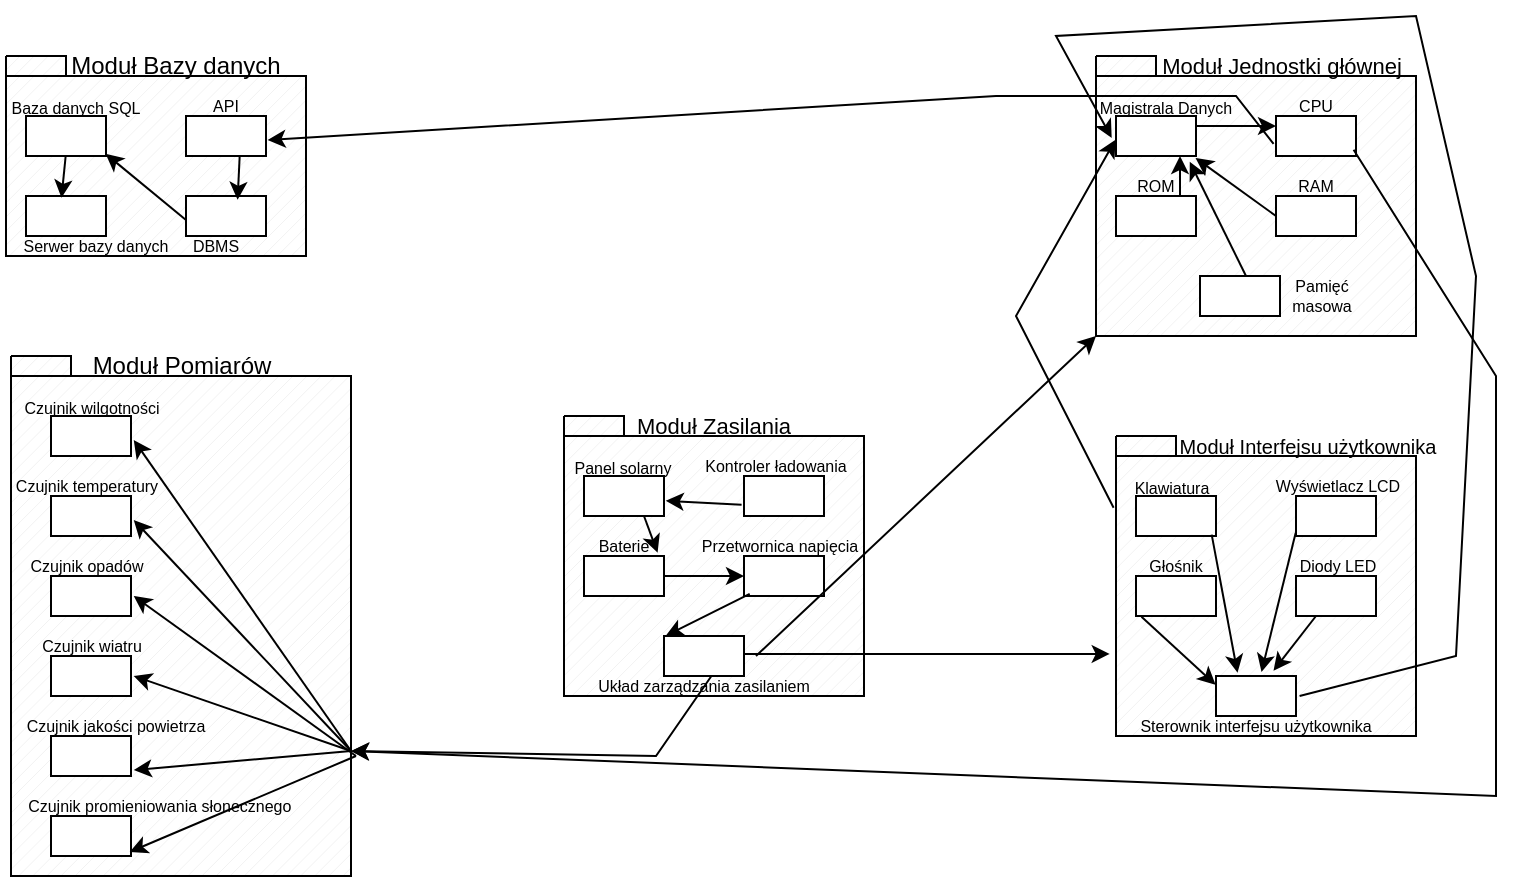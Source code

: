 <mxfile version="21.5.1" type="device">
  <diagram id="zaW27uyzEmxcRr27hjt8" name="Strona-1">
    <mxGraphModel dx="1063" dy="544" grid="1" gridSize="10" guides="1" tooltips="1" connect="1" arrows="1" fold="1" page="1" pageScale="1" pageWidth="827" pageHeight="1169" math="0" shadow="0">
      <root>
        <mxCell id="0" />
        <mxCell id="1" parent="0" />
        <mxCell id="EyUPxHdoV8lmaoCAdASW-1" value="" style="verticalLabelPosition=bottom;verticalAlign=top;html=1;shape=mxgraph.basic.patternFillRect;fillStyle=diag;step=5;fillStrokeWidth=0.2;fillStrokeColor=#dddddd;" parent="1" vertex="1">
          <mxGeometry x="55" y="150" width="150" height="90" as="geometry" />
        </mxCell>
        <mxCell id="EyUPxHdoV8lmaoCAdASW-2" value="" style="verticalLabelPosition=bottom;verticalAlign=top;html=1;shape=mxgraph.basic.patternFillRect;fillStyle=diag;step=5;fillStrokeWidth=0.2;fillStrokeColor=#dddddd;" parent="1" vertex="1">
          <mxGeometry x="55" y="140" width="30" height="10" as="geometry" />
        </mxCell>
        <mxCell id="EyUPxHdoV8lmaoCAdASW-3" value="Moduł Bazy danych" style="text;html=1;strokeColor=none;fillColor=none;align=center;verticalAlign=middle;whiteSpace=wrap;rounded=0;" parent="1" vertex="1">
          <mxGeometry x="75" y="140" width="130" height="10" as="geometry" />
        </mxCell>
        <mxCell id="EyUPxHdoV8lmaoCAdASW-4" value="" style="rounded=0;whiteSpace=wrap;html=1;" parent="1" vertex="1">
          <mxGeometry x="145" y="170" width="40" height="20" as="geometry" />
        </mxCell>
        <mxCell id="EyUPxHdoV8lmaoCAdASW-5" value="" style="rounded=0;whiteSpace=wrap;html=1;" parent="1" vertex="1">
          <mxGeometry x="145" y="210" width="40" height="20" as="geometry" />
        </mxCell>
        <mxCell id="EyUPxHdoV8lmaoCAdASW-6" value="" style="rounded=0;whiteSpace=wrap;html=1;" parent="1" vertex="1">
          <mxGeometry x="65" y="210" width="40" height="20" as="geometry" />
        </mxCell>
        <mxCell id="EyUPxHdoV8lmaoCAdASW-7" value="" style="rounded=0;whiteSpace=wrap;html=1;" parent="1" vertex="1">
          <mxGeometry x="65" y="170" width="40" height="20" as="geometry" />
        </mxCell>
        <mxCell id="EyUPxHdoV8lmaoCAdASW-8" value="&lt;font style=&quot;font-size: 8px;&quot;&gt;Baza danych SQL&lt;/font&gt;" style="text;html=1;strokeColor=none;fillColor=none;align=center;verticalAlign=middle;whiteSpace=wrap;rounded=0;" parent="1" vertex="1">
          <mxGeometry x="55" y="160" width="70" height="10" as="geometry" />
        </mxCell>
        <mxCell id="EyUPxHdoV8lmaoCAdASW-9" value="Serwer bazy danych" style="text;html=1;strokeColor=none;fillColor=none;align=center;verticalAlign=middle;whiteSpace=wrap;rounded=0;fontSize=8;" parent="1" vertex="1">
          <mxGeometry x="59.5" y="230" width="80" height="10" as="geometry" />
        </mxCell>
        <mxCell id="EyUPxHdoV8lmaoCAdASW-10" value="API" style="text;html=1;strokeColor=none;fillColor=none;align=center;verticalAlign=middle;whiteSpace=wrap;rounded=0;fontSize=8;" parent="1" vertex="1">
          <mxGeometry x="150" y="160" width="30" height="10" as="geometry" />
        </mxCell>
        <mxCell id="EyUPxHdoV8lmaoCAdASW-11" value="DBMS" style="text;html=1;strokeColor=none;fillColor=none;align=center;verticalAlign=middle;whiteSpace=wrap;rounded=0;fontSize=8;" parent="1" vertex="1">
          <mxGeometry x="145" y="230" width="30" height="10" as="geometry" />
        </mxCell>
        <mxCell id="EyUPxHdoV8lmaoCAdASW-12" value="" style="verticalLabelPosition=bottom;verticalAlign=top;html=1;shape=mxgraph.basic.patternFillRect;fillStyle=diag;step=5;fillStrokeWidth=0.2;fillStrokeColor=#dddddd;" parent="1" vertex="1">
          <mxGeometry x="600" y="150" width="160" height="130" as="geometry" />
        </mxCell>
        <mxCell id="EyUPxHdoV8lmaoCAdASW-13" value="" style="verticalLabelPosition=bottom;verticalAlign=top;html=1;shape=mxgraph.basic.patternFillRect;fillStyle=diag;step=5;fillStrokeWidth=0.2;fillStrokeColor=#dddddd;" parent="1" vertex="1">
          <mxGeometry x="600" y="140" width="30" height="10" as="geometry" />
        </mxCell>
        <mxCell id="EyUPxHdoV8lmaoCAdASW-14" value="&lt;font style=&quot;font-size: 11px;&quot;&gt;Moduł Jednostki głównej&lt;/font&gt;" style="text;html=1;strokeColor=none;fillColor=none;align=center;verticalAlign=middle;whiteSpace=wrap;rounded=0;" parent="1" vertex="1">
          <mxGeometry x="620" y="140" width="146" height="10" as="geometry" />
        </mxCell>
        <mxCell id="EyUPxHdoV8lmaoCAdASW-15" value="" style="rounded=0;whiteSpace=wrap;html=1;" parent="1" vertex="1">
          <mxGeometry x="690" y="170" width="40" height="20" as="geometry" />
        </mxCell>
        <mxCell id="EyUPxHdoV8lmaoCAdASW-16" value="" style="rounded=0;whiteSpace=wrap;html=1;" parent="1" vertex="1">
          <mxGeometry x="690" y="210" width="40" height="20" as="geometry" />
        </mxCell>
        <mxCell id="EyUPxHdoV8lmaoCAdASW-17" value="" style="rounded=0;whiteSpace=wrap;html=1;" parent="1" vertex="1">
          <mxGeometry x="610" y="210" width="40" height="20" as="geometry" />
        </mxCell>
        <mxCell id="EyUPxHdoV8lmaoCAdASW-18" value="" style="rounded=0;whiteSpace=wrap;html=1;" parent="1" vertex="1">
          <mxGeometry x="610" y="170" width="40" height="20" as="geometry" />
        </mxCell>
        <mxCell id="EyUPxHdoV8lmaoCAdASW-19" value="&lt;font style=&quot;font-size: 8px;&quot;&gt;Magistrala Danych&lt;/font&gt;" style="text;html=1;strokeColor=none;fillColor=none;align=center;verticalAlign=middle;whiteSpace=wrap;rounded=0;" parent="1" vertex="1">
          <mxGeometry x="600" y="160" width="70" height="10" as="geometry" />
        </mxCell>
        <mxCell id="EyUPxHdoV8lmaoCAdASW-20" value="ROM" style="text;html=1;strokeColor=none;fillColor=none;align=center;verticalAlign=middle;whiteSpace=wrap;rounded=0;fontSize=8;" parent="1" vertex="1">
          <mxGeometry x="612" y="200" width="36" height="10" as="geometry" />
        </mxCell>
        <mxCell id="EyUPxHdoV8lmaoCAdASW-21" value="CPU" style="text;html=1;strokeColor=none;fillColor=none;align=center;verticalAlign=middle;whiteSpace=wrap;rounded=0;fontSize=8;" parent="1" vertex="1">
          <mxGeometry x="695" y="160" width="30" height="10" as="geometry" />
        </mxCell>
        <mxCell id="EyUPxHdoV8lmaoCAdASW-22" value="RAM" style="text;html=1;strokeColor=none;fillColor=none;align=center;verticalAlign=middle;whiteSpace=wrap;rounded=0;fontSize=8;" parent="1" vertex="1">
          <mxGeometry x="695" y="200" width="30" height="10" as="geometry" />
        </mxCell>
        <mxCell id="EyUPxHdoV8lmaoCAdASW-52" value="" style="verticalLabelPosition=bottom;verticalAlign=top;html=1;shape=mxgraph.basic.patternFillRect;fillStyle=diag;step=5;fillStrokeWidth=0.2;fillStrokeColor=#dddddd;" parent="1" vertex="1">
          <mxGeometry x="610" y="340" width="150" height="140" as="geometry" />
        </mxCell>
        <mxCell id="EyUPxHdoV8lmaoCAdASW-53" value="" style="verticalLabelPosition=bottom;verticalAlign=top;html=1;shape=mxgraph.basic.patternFillRect;fillStyle=diag;step=5;fillStrokeWidth=0.2;fillStrokeColor=#dddddd;" parent="1" vertex="1">
          <mxGeometry x="610" y="330" width="30" height="10" as="geometry" />
        </mxCell>
        <mxCell id="EyUPxHdoV8lmaoCAdASW-54" value="&lt;font style=&quot;font-size: 10px;&quot;&gt;Moduł Interfejsu użytkownika&lt;/font&gt;" style="text;html=1;strokeColor=none;fillColor=none;align=center;verticalAlign=middle;whiteSpace=wrap;rounded=0;" parent="1" vertex="1">
          <mxGeometry x="636" y="330" width="140" height="10" as="geometry" />
        </mxCell>
        <mxCell id="EyUPxHdoV8lmaoCAdASW-55" value="" style="rounded=0;whiteSpace=wrap;html=1;" parent="1" vertex="1">
          <mxGeometry x="700" y="360" width="40" height="20" as="geometry" />
        </mxCell>
        <mxCell id="EyUPxHdoV8lmaoCAdASW-56" value="" style="rounded=0;whiteSpace=wrap;html=1;" parent="1" vertex="1">
          <mxGeometry x="700" y="400" width="40" height="20" as="geometry" />
        </mxCell>
        <mxCell id="EyUPxHdoV8lmaoCAdASW-57" value="" style="rounded=0;whiteSpace=wrap;html=1;" parent="1" vertex="1">
          <mxGeometry x="620" y="400" width="40" height="20" as="geometry" />
        </mxCell>
        <mxCell id="EyUPxHdoV8lmaoCAdASW-58" value="" style="rounded=0;whiteSpace=wrap;html=1;" parent="1" vertex="1">
          <mxGeometry x="620" y="360" width="40" height="20" as="geometry" />
        </mxCell>
        <mxCell id="EyUPxHdoV8lmaoCAdASW-59" value="&lt;font style=&quot;font-size: 8px;&quot;&gt;Klawiatura&lt;/font&gt;" style="text;html=1;strokeColor=none;fillColor=none;align=center;verticalAlign=middle;whiteSpace=wrap;rounded=0;" parent="1" vertex="1">
          <mxGeometry x="610" y="350" width="56" height="10" as="geometry" />
        </mxCell>
        <mxCell id="EyUPxHdoV8lmaoCAdASW-60" value="Głośnik" style="text;html=1;strokeColor=none;fillColor=none;align=center;verticalAlign=middle;whiteSpace=wrap;rounded=0;fontSize=8;" parent="1" vertex="1">
          <mxGeometry x="622" y="390" width="36" height="10" as="geometry" />
        </mxCell>
        <mxCell id="EyUPxHdoV8lmaoCAdASW-61" value="Wyświetlacz LCD" style="text;html=1;strokeColor=none;fillColor=none;align=center;verticalAlign=middle;whiteSpace=wrap;rounded=0;fontSize=8;" parent="1" vertex="1">
          <mxGeometry x="686" y="350" width="70" height="10" as="geometry" />
        </mxCell>
        <mxCell id="EyUPxHdoV8lmaoCAdASW-62" value="Diody LED" style="text;html=1;strokeColor=none;fillColor=none;align=center;verticalAlign=middle;whiteSpace=wrap;rounded=0;fontSize=8;" parent="1" vertex="1">
          <mxGeometry x="696" y="390" width="50" height="10" as="geometry" />
        </mxCell>
        <mxCell id="EyUPxHdoV8lmaoCAdASW-63" value="" style="rounded=0;whiteSpace=wrap;html=1;" parent="1" vertex="1">
          <mxGeometry x="660" y="450" width="40" height="20" as="geometry" />
        </mxCell>
        <mxCell id="EyUPxHdoV8lmaoCAdASW-64" value="Sterownik interfejsu użytkownika" style="text;html=1;strokeColor=none;fillColor=none;align=center;verticalAlign=middle;whiteSpace=wrap;rounded=0;fontSize=8;" parent="1" vertex="1">
          <mxGeometry x="617" y="470" width="126" height="10" as="geometry" />
        </mxCell>
        <mxCell id="EyUPxHdoV8lmaoCAdASW-67" value="" style="verticalLabelPosition=bottom;verticalAlign=top;html=1;shape=mxgraph.basic.patternFillRect;fillStyle=diag;step=5;fillStrokeWidth=0.2;fillStrokeColor=#dddddd;" parent="1" vertex="1">
          <mxGeometry x="334" y="330" width="150" height="130" as="geometry" />
        </mxCell>
        <mxCell id="EyUPxHdoV8lmaoCAdASW-68" value="" style="verticalLabelPosition=bottom;verticalAlign=top;html=1;shape=mxgraph.basic.patternFillRect;fillStyle=diag;step=5;fillStrokeWidth=0.2;fillStrokeColor=#dddddd;" parent="1" vertex="1">
          <mxGeometry x="334" y="320" width="30" height="10" as="geometry" />
        </mxCell>
        <mxCell id="EyUPxHdoV8lmaoCAdASW-69" value="&lt;font style=&quot;font-size: 11px;&quot;&gt;Moduł Zasilania&lt;/font&gt;" style="text;html=1;strokeColor=none;fillColor=none;align=center;verticalAlign=middle;whiteSpace=wrap;rounded=0;" parent="1" vertex="1">
          <mxGeometry x="364" y="320" width="90" height="10" as="geometry" />
        </mxCell>
        <mxCell id="EyUPxHdoV8lmaoCAdASW-70" value="" style="rounded=0;whiteSpace=wrap;html=1;" parent="1" vertex="1">
          <mxGeometry x="424" y="350" width="40" height="20" as="geometry" />
        </mxCell>
        <mxCell id="EyUPxHdoV8lmaoCAdASW-71" value="" style="rounded=0;whiteSpace=wrap;html=1;" parent="1" vertex="1">
          <mxGeometry x="424" y="390" width="40" height="20" as="geometry" />
        </mxCell>
        <mxCell id="EyUPxHdoV8lmaoCAdASW-72" value="" style="rounded=0;whiteSpace=wrap;html=1;" parent="1" vertex="1">
          <mxGeometry x="344" y="390" width="40" height="20" as="geometry" />
        </mxCell>
        <mxCell id="EyUPxHdoV8lmaoCAdASW-73" value="" style="rounded=0;whiteSpace=wrap;html=1;" parent="1" vertex="1">
          <mxGeometry x="344" y="350" width="40" height="20" as="geometry" />
        </mxCell>
        <mxCell id="EyUPxHdoV8lmaoCAdASW-74" value="&lt;font style=&quot;font-size: 8px;&quot;&gt;Panel solarny&lt;/font&gt;" style="text;html=1;strokeColor=none;fillColor=none;align=center;verticalAlign=middle;whiteSpace=wrap;rounded=0;" parent="1" vertex="1">
          <mxGeometry x="330" y="340" width="67" height="10" as="geometry" />
        </mxCell>
        <mxCell id="EyUPxHdoV8lmaoCAdASW-75" value="Kontroler ładowania" style="text;html=1;strokeColor=none;fillColor=none;align=center;verticalAlign=middle;whiteSpace=wrap;rounded=0;fontSize=8;" parent="1" vertex="1">
          <mxGeometry x="400" y="340" width="80" height="10" as="geometry" />
        </mxCell>
        <mxCell id="EyUPxHdoV8lmaoCAdASW-76" value="Baterie" style="text;html=1;strokeColor=none;fillColor=none;align=center;verticalAlign=middle;whiteSpace=wrap;rounded=0;fontSize=8;" parent="1" vertex="1">
          <mxGeometry x="348.5" y="380" width="30" height="10" as="geometry" />
        </mxCell>
        <mxCell id="EyUPxHdoV8lmaoCAdASW-77" value="Układ zarządzania zasilaniem" style="text;html=1;strokeColor=none;fillColor=none;align=center;verticalAlign=middle;whiteSpace=wrap;rounded=0;fontSize=8;" parent="1" vertex="1">
          <mxGeometry x="344" y="450" width="120" height="10" as="geometry" />
        </mxCell>
        <mxCell id="EyUPxHdoV8lmaoCAdASW-78" value="" style="rounded=0;whiteSpace=wrap;html=1;" parent="1" vertex="1">
          <mxGeometry x="384" y="430" width="40" height="20" as="geometry" />
        </mxCell>
        <mxCell id="EyUPxHdoV8lmaoCAdASW-79" value="Przetwornica napięcia" style="text;html=1;strokeColor=none;fillColor=none;align=center;verticalAlign=middle;whiteSpace=wrap;rounded=0;fontSize=8;" parent="1" vertex="1">
          <mxGeometry x="397" y="380" width="90" height="10" as="geometry" />
        </mxCell>
        <mxCell id="EyUPxHdoV8lmaoCAdASW-124" value="" style="verticalLabelPosition=bottom;verticalAlign=top;html=1;shape=mxgraph.basic.patternFillRect;fillStyle=diag;step=5;fillStrokeWidth=0.2;fillStrokeColor=#dddddd;" parent="1" vertex="1">
          <mxGeometry x="57.5" y="300" width="170" height="250" as="geometry" />
        </mxCell>
        <mxCell id="EyUPxHdoV8lmaoCAdASW-125" value="" style="verticalLabelPosition=bottom;verticalAlign=top;html=1;shape=mxgraph.basic.patternFillRect;fillStyle=diag;step=5;fillStrokeWidth=0.2;fillStrokeColor=#dddddd;" parent="1" vertex="1">
          <mxGeometry x="57.5" y="290" width="30" height="10" as="geometry" />
        </mxCell>
        <mxCell id="EyUPxHdoV8lmaoCAdASW-126" value="Moduł Pomiarów" style="text;html=1;strokeColor=none;fillColor=none;align=center;verticalAlign=middle;whiteSpace=wrap;rounded=0;" parent="1" vertex="1">
          <mxGeometry x="87.5" y="290" width="110" height="10" as="geometry" />
        </mxCell>
        <mxCell id="EyUPxHdoV8lmaoCAdASW-127" value="" style="rounded=0;whiteSpace=wrap;html=1;" parent="1" vertex="1">
          <mxGeometry x="77.5" y="440" width="40" height="20" as="geometry" />
        </mxCell>
        <mxCell id="EyUPxHdoV8lmaoCAdASW-128" value="" style="rounded=0;whiteSpace=wrap;html=1;" parent="1" vertex="1">
          <mxGeometry x="77.5" y="400" width="40" height="20" as="geometry" />
        </mxCell>
        <mxCell id="EyUPxHdoV8lmaoCAdASW-129" value="" style="rounded=0;whiteSpace=wrap;html=1;" parent="1" vertex="1">
          <mxGeometry x="77.5" y="360" width="40" height="20" as="geometry" />
        </mxCell>
        <mxCell id="EyUPxHdoV8lmaoCAdASW-130" value="" style="rounded=0;whiteSpace=wrap;html=1;" parent="1" vertex="1">
          <mxGeometry x="77.5" y="320" width="40" height="20" as="geometry" />
        </mxCell>
        <mxCell id="EyUPxHdoV8lmaoCAdASW-131" value="&lt;span style=&quot;font-size: 8px;&quot;&gt;Czujnik wilgotności&lt;/span&gt;" style="text;html=1;strokeColor=none;fillColor=none;align=center;verticalAlign=middle;whiteSpace=wrap;rounded=0;" parent="1" vertex="1">
          <mxGeometry x="52.5" y="310" width="90" height="10" as="geometry" />
        </mxCell>
        <mxCell id="EyUPxHdoV8lmaoCAdASW-132" value="Czujnik temperatury" style="text;html=1;strokeColor=none;fillColor=none;align=center;verticalAlign=middle;whiteSpace=wrap;rounded=0;fontSize=8;" parent="1" vertex="1">
          <mxGeometry x="52.5" y="350" width="85" height="10" as="geometry" />
        </mxCell>
        <mxCell id="EyUPxHdoV8lmaoCAdASW-133" value="Czujnik wiatru" style="text;html=1;strokeColor=none;fillColor=none;align=center;verticalAlign=middle;whiteSpace=wrap;rounded=0;fontSize=8;" parent="1" vertex="1">
          <mxGeometry x="57.5" y="430" width="80" height="10" as="geometry" />
        </mxCell>
        <mxCell id="EyUPxHdoV8lmaoCAdASW-134" value="Czujnik opadów" style="text;html=1;strokeColor=none;fillColor=none;align=center;verticalAlign=middle;whiteSpace=wrap;rounded=0;fontSize=8;" parent="1" vertex="1">
          <mxGeometry x="52.5" y="390" width="85" height="10" as="geometry" />
        </mxCell>
        <mxCell id="EyUPxHdoV8lmaoCAdASW-135" value="" style="rounded=0;whiteSpace=wrap;html=1;" parent="1" vertex="1">
          <mxGeometry x="77.5" y="480" width="40" height="20" as="geometry" />
        </mxCell>
        <mxCell id="EyUPxHdoV8lmaoCAdASW-136" value="Czujnik jakości powietrza" style="text;html=1;strokeColor=none;fillColor=none;align=center;verticalAlign=middle;whiteSpace=wrap;rounded=0;fontSize=8;" parent="1" vertex="1">
          <mxGeometry x="59.5" y="470" width="100" height="10" as="geometry" />
        </mxCell>
        <mxCell id="EyUPxHdoV8lmaoCAdASW-137" value="" style="rounded=0;whiteSpace=wrap;html=1;" parent="1" vertex="1">
          <mxGeometry x="77.5" y="520" width="40" height="20" as="geometry" />
        </mxCell>
        <mxCell id="EyUPxHdoV8lmaoCAdASW-138" value="Czujnik promieniowania słonecznego&amp;nbsp;" style="text;html=1;strokeColor=none;fillColor=none;align=center;verticalAlign=middle;whiteSpace=wrap;rounded=0;fontSize=8;" parent="1" vertex="1">
          <mxGeometry x="52.5" y="510" width="160" height="10" as="geometry" />
        </mxCell>
        <mxCell id="oS3UPNjMJYoeW4ICw8lG-3" value="" style="rounded=0;whiteSpace=wrap;html=1;" vertex="1" parent="1">
          <mxGeometry x="652" y="250" width="40" height="20" as="geometry" />
        </mxCell>
        <mxCell id="oS3UPNjMJYoeW4ICw8lG-4" value="Pamięć masowa" style="text;html=1;strokeColor=none;fillColor=none;align=center;verticalAlign=middle;whiteSpace=wrap;rounded=0;fontSize=8;" vertex="1" parent="1">
          <mxGeometry x="695" y="255" width="36" height="10" as="geometry" />
        </mxCell>
        <mxCell id="oS3UPNjMJYoeW4ICw8lG-12" value="" style="endArrow=classic;html=1;rounded=0;exitX=0.75;exitY=1;exitDx=0;exitDy=0;entryX=0.312;entryY=0.449;entryDx=0;entryDy=0;entryPerimeter=0;" edge="1" parent="1" source="EyUPxHdoV8lmaoCAdASW-73" target="EyUPxHdoV8lmaoCAdASW-67">
          <mxGeometry width="50" height="50" relative="1" as="geometry">
            <mxPoint x="390" y="400" as="sourcePoint" />
            <mxPoint x="440" y="350" as="targetPoint" />
          </mxGeometry>
        </mxCell>
        <mxCell id="oS3UPNjMJYoeW4ICw8lG-14" value="" style="endArrow=classic;html=1;rounded=0;entryX=0;entryY=0.5;entryDx=0;entryDy=0;exitX=1;exitY=0.5;exitDx=0;exitDy=0;" edge="1" parent="1" source="EyUPxHdoV8lmaoCAdASW-72" target="EyUPxHdoV8lmaoCAdASW-71">
          <mxGeometry width="50" height="50" relative="1" as="geometry">
            <mxPoint x="390" y="400" as="sourcePoint" />
            <mxPoint x="440" y="350" as="targetPoint" />
          </mxGeometry>
        </mxCell>
        <mxCell id="oS3UPNjMJYoeW4ICw8lG-17" value="" style="endArrow=classic;html=1;rounded=0;entryX=0.339;entryY=0.249;entryDx=0;entryDy=0;entryPerimeter=0;exitX=0.592;exitY=0.264;exitDx=0;exitDy=0;exitPerimeter=0;" edge="1" parent="1" source="EyUPxHdoV8lmaoCAdASW-67" target="EyUPxHdoV8lmaoCAdASW-67">
          <mxGeometry width="50" height="50" relative="1" as="geometry">
            <mxPoint x="390" y="400" as="sourcePoint" />
            <mxPoint x="440" y="350" as="targetPoint" />
          </mxGeometry>
        </mxCell>
        <mxCell id="oS3UPNjMJYoeW4ICw8lG-18" value="" style="endArrow=classic;html=1;rounded=0;entryX=0.525;entryY=0.767;entryDx=0;entryDy=0;entryPerimeter=0;exitX=0.25;exitY=1;exitDx=0;exitDy=0;exitPerimeter=0;" edge="1" parent="1" source="EyUPxHdoV8lmaoCAdASW-56" target="EyUPxHdoV8lmaoCAdASW-52">
          <mxGeometry width="50" height="50" relative="1" as="geometry">
            <mxPoint x="696" y="420" as="sourcePoint" />
            <mxPoint x="746" y="370" as="targetPoint" />
          </mxGeometry>
        </mxCell>
        <mxCell id="oS3UPNjMJYoeW4ICw8lG-19" value="" style="endArrow=classic;html=1;rounded=0;entryX=0.332;entryY=0.817;entryDx=0;entryDy=0;entryPerimeter=0;exitX=0.085;exitY=0.574;exitDx=0;exitDy=0;exitPerimeter=0;" edge="1" parent="1" source="EyUPxHdoV8lmaoCAdASW-52" target="EyUPxHdoV8lmaoCAdASW-52">
          <mxGeometry width="50" height="50" relative="1" as="geometry">
            <mxPoint x="390" y="400" as="sourcePoint" />
            <mxPoint x="440" y="350" as="targetPoint" />
          </mxGeometry>
        </mxCell>
        <mxCell id="oS3UPNjMJYoeW4ICw8lG-20" value="" style="endArrow=classic;html=1;rounded=0;exitX=0.319;exitY=0.281;exitDx=0;exitDy=0;exitPerimeter=0;entryX=0.405;entryY=0.774;entryDx=0;entryDy=0;entryPerimeter=0;" edge="1" parent="1" source="EyUPxHdoV8lmaoCAdASW-52" target="EyUPxHdoV8lmaoCAdASW-52">
          <mxGeometry width="50" height="50" relative="1" as="geometry">
            <mxPoint x="655" y="515" as="sourcePoint" />
            <mxPoint x="705" y="465" as="targetPoint" />
          </mxGeometry>
        </mxCell>
        <mxCell id="oS3UPNjMJYoeW4ICw8lG-21" value="" style="endArrow=classic;html=1;rounded=0;exitX=0.599;exitY=0.274;exitDx=0;exitDy=0;exitPerimeter=0;entryX=0.485;entryY=0.771;entryDx=0;entryDy=0;entryPerimeter=0;" edge="1" parent="1" source="EyUPxHdoV8lmaoCAdASW-52" target="EyUPxHdoV8lmaoCAdASW-52">
          <mxGeometry width="50" height="50" relative="1" as="geometry">
            <mxPoint x="510" y="580" as="sourcePoint" />
            <mxPoint x="560" y="530" as="targetPoint" />
          </mxGeometry>
        </mxCell>
        <mxCell id="oS3UPNjMJYoeW4ICw8lG-25" value="" style="endArrow=classic;html=1;rounded=0;exitX=0.199;exitY=0.443;exitDx=0;exitDy=0;exitPerimeter=0;entryX=0.185;entryY=0.677;entryDx=0;entryDy=0;entryPerimeter=0;" edge="1" parent="1" source="EyUPxHdoV8lmaoCAdASW-1" target="EyUPxHdoV8lmaoCAdASW-1">
          <mxGeometry width="50" height="50" relative="1" as="geometry">
            <mxPoint x="280" y="210" as="sourcePoint" />
            <mxPoint x="330" y="160" as="targetPoint" />
          </mxGeometry>
        </mxCell>
        <mxCell id="oS3UPNjMJYoeW4ICw8lG-26" value="" style="endArrow=classic;html=1;rounded=0;exitX=0.779;exitY=0.443;exitDx=0;exitDy=0;exitPerimeter=0;entryX=0.772;entryY=0.688;entryDx=0;entryDy=0;entryPerimeter=0;" edge="1" parent="1" source="EyUPxHdoV8lmaoCAdASW-1" target="EyUPxHdoV8lmaoCAdASW-1">
          <mxGeometry width="50" height="50" relative="1" as="geometry">
            <mxPoint x="270" y="250" as="sourcePoint" />
            <mxPoint x="320" y="200" as="targetPoint" />
          </mxGeometry>
        </mxCell>
        <mxCell id="oS3UPNjMJYoeW4ICw8lG-27" value="" style="endArrow=classic;html=1;rounded=0;entryX=0.332;entryY=0.432;entryDx=0;entryDy=0;entryPerimeter=0;exitX=0.599;exitY=0.799;exitDx=0;exitDy=0;exitPerimeter=0;" edge="1" parent="1" source="EyUPxHdoV8lmaoCAdASW-1" target="EyUPxHdoV8lmaoCAdASW-1">
          <mxGeometry width="50" height="50" relative="1" as="geometry">
            <mxPoint x="260" y="240" as="sourcePoint" />
            <mxPoint x="310" y="190" as="targetPoint" />
          </mxGeometry>
        </mxCell>
        <mxCell id="oS3UPNjMJYoeW4ICw8lG-30" value="" style="endArrow=classic;html=1;rounded=0;exitX=0.619;exitY=0.607;exitDx=0;exitDy=0;exitPerimeter=0;entryX=0.339;entryY=0.769;entryDx=0;entryDy=0;entryPerimeter=0;" edge="1" parent="1" source="EyUPxHdoV8lmaoCAdASW-67" target="EyUPxHdoV8lmaoCAdASW-67">
          <mxGeometry width="50" height="50" relative="1" as="geometry">
            <mxPoint x="390" y="400" as="sourcePoint" />
            <mxPoint x="440" y="350" as="targetPoint" />
          </mxGeometry>
        </mxCell>
        <mxCell id="oS3UPNjMJYoeW4ICw8lG-31" value="" style="endArrow=classic;html=1;rounded=0;exitX=0.599;exitY=0.838;exitDx=0;exitDy=0;exitPerimeter=0;entryX=-0.021;entryY=0.707;entryDx=0;entryDy=0;entryPerimeter=0;" edge="1" parent="1" source="EyUPxHdoV8lmaoCAdASW-67" target="EyUPxHdoV8lmaoCAdASW-52">
          <mxGeometry width="50" height="50" relative="1" as="geometry">
            <mxPoint x="390" y="400" as="sourcePoint" />
            <mxPoint x="440" y="350" as="targetPoint" />
          </mxGeometry>
        </mxCell>
        <mxCell id="oS3UPNjMJYoeW4ICw8lG-32" value="" style="endArrow=classic;html=1;rounded=0;entryX=0.061;entryY=0.245;entryDx=0;entryDy=0;entryPerimeter=0;exitX=-0.008;exitY=0.185;exitDx=0;exitDy=0;exitPerimeter=0;" edge="1" parent="1" source="EyUPxHdoV8lmaoCAdASW-52" target="EyUPxHdoV8lmaoCAdASW-12">
          <mxGeometry width="50" height="50" relative="1" as="geometry">
            <mxPoint x="570" y="360" as="sourcePoint" />
            <mxPoint x="590" y="300" as="targetPoint" />
            <Array as="points">
              <mxPoint x="560" y="270" />
            </Array>
          </mxGeometry>
        </mxCell>
        <mxCell id="oS3UPNjMJYoeW4ICw8lG-33" value="" style="endArrow=classic;html=1;rounded=0;exitX=0.492;exitY=0.922;exitDx=0;exitDy=0;exitPerimeter=0;entryX=1;entryY=0.75;entryDx=0;entryDy=0;entryPerimeter=0;" edge="1" parent="1" source="EyUPxHdoV8lmaoCAdASW-67" target="EyUPxHdoV8lmaoCAdASW-124">
          <mxGeometry width="50" height="50" relative="1" as="geometry">
            <mxPoint x="510" y="555" as="sourcePoint" />
            <mxPoint x="450" y="570" as="targetPoint" />
            <Array as="points">
              <mxPoint x="380" y="490" />
            </Array>
          </mxGeometry>
        </mxCell>
        <mxCell id="oS3UPNjMJYoeW4ICw8lG-34" value="" style="endArrow=classic;html=1;rounded=0;entryX=0.361;entryY=0.128;entryDx=0;entryDy=0;entryPerimeter=0;exitX=1;exitY=0.75;exitDx=0;exitDy=0;exitPerimeter=0;" edge="1" parent="1" source="EyUPxHdoV8lmaoCAdASW-124" target="EyUPxHdoV8lmaoCAdASW-124">
          <mxGeometry width="50" height="50" relative="1" as="geometry">
            <mxPoint x="338.5" y="610" as="sourcePoint" />
            <mxPoint x="388.5" y="560" as="targetPoint" />
          </mxGeometry>
        </mxCell>
        <mxCell id="oS3UPNjMJYoeW4ICw8lG-35" value="" style="endArrow=classic;html=1;rounded=0;entryX=0.361;entryY=0.288;entryDx=0;entryDy=0;entryPerimeter=0;exitX=1;exitY=0.75;exitDx=0;exitDy=0;exitPerimeter=0;" edge="1" parent="1" source="EyUPxHdoV8lmaoCAdASW-124" target="EyUPxHdoV8lmaoCAdASW-124">
          <mxGeometry width="50" height="50" relative="1" as="geometry">
            <mxPoint x="414" y="630" as="sourcePoint" />
            <mxPoint x="464" y="580" as="targetPoint" />
          </mxGeometry>
        </mxCell>
        <mxCell id="oS3UPNjMJYoeW4ICw8lG-36" value="" style="endArrow=classic;html=1;rounded=0;entryX=0.361;entryY=0.44;entryDx=0;entryDy=0;entryPerimeter=0;" edge="1" parent="1" target="EyUPxHdoV8lmaoCAdASW-124">
          <mxGeometry width="50" height="50" relative="1" as="geometry">
            <mxPoint x="230" y="490" as="sourcePoint" />
            <mxPoint x="400" y="580" as="targetPoint" />
          </mxGeometry>
        </mxCell>
        <mxCell id="oS3UPNjMJYoeW4ICw8lG-37" value="" style="endArrow=classic;html=1;rounded=0;entryX=0.361;entryY=0.6;entryDx=0;entryDy=0;entryPerimeter=0;exitX=1;exitY=0.75;exitDx=0;exitDy=0;exitPerimeter=0;" edge="1" parent="1" source="EyUPxHdoV8lmaoCAdASW-124" target="EyUPxHdoV8lmaoCAdASW-124">
          <mxGeometry width="50" height="50" relative="1" as="geometry">
            <mxPoint x="389" y="585" as="sourcePoint" />
            <mxPoint x="439" y="535" as="targetPoint" />
          </mxGeometry>
        </mxCell>
        <mxCell id="oS3UPNjMJYoeW4ICw8lG-38" value="" style="endArrow=classic;html=1;rounded=0;entryX=0.361;entryY=0.788;entryDx=0;entryDy=0;entryPerimeter=0;exitX=1;exitY=0.75;exitDx=0;exitDy=0;exitPerimeter=0;" edge="1" parent="1" source="EyUPxHdoV8lmaoCAdASW-124" target="EyUPxHdoV8lmaoCAdASW-124">
          <mxGeometry width="50" height="50" relative="1" as="geometry">
            <mxPoint x="430" y="570" as="sourcePoint" />
            <mxPoint x="480" y="520" as="targetPoint" />
          </mxGeometry>
        </mxCell>
        <mxCell id="oS3UPNjMJYoeW4ICw8lG-39" value="" style="endArrow=classic;html=1;rounded=0;entryX=0.349;entryY=0.952;entryDx=0;entryDy=0;entryPerimeter=0;" edge="1" parent="1" target="EyUPxHdoV8lmaoCAdASW-124">
          <mxGeometry width="50" height="50" relative="1" as="geometry">
            <mxPoint x="230" y="490" as="sourcePoint" />
            <mxPoint x="380" y="580" as="targetPoint" />
          </mxGeometry>
        </mxCell>
        <mxCell id="oS3UPNjMJYoeW4ICw8lG-40" value="" style="endArrow=classic;html=1;rounded=0;entryX=0;entryY=1;entryDx=0;entryDy=0;entryPerimeter=0;" edge="1" parent="1" target="EyUPxHdoV8lmaoCAdASW-12">
          <mxGeometry width="50" height="50" relative="1" as="geometry">
            <mxPoint x="430" y="440" as="sourcePoint" />
            <mxPoint x="480" y="390" as="targetPoint" />
          </mxGeometry>
        </mxCell>
        <mxCell id="oS3UPNjMJYoeW4ICw8lG-41" value="" style="endArrow=classic;html=1;rounded=0;exitX=0.555;exitY=0.261;exitDx=0;exitDy=0;exitPerimeter=0;entryX=0.872;entryY=0.355;entryDx=0;entryDy=0;entryPerimeter=0;" edge="1" parent="1" source="EyUPxHdoV8lmaoCAdASW-12" target="EyUPxHdoV8lmaoCAdASW-1">
          <mxGeometry width="50" height="50" relative="1" as="geometry">
            <mxPoint x="520" y="170" as="sourcePoint" />
            <mxPoint x="450" y="130" as="targetPoint" />
            <Array as="points">
              <mxPoint x="670" y="160" />
              <mxPoint x="550" y="160" />
            </Array>
          </mxGeometry>
        </mxCell>
        <mxCell id="oS3UPNjMJYoeW4ICw8lG-42" value="" style="endArrow=classic;html=1;rounded=0;exitX=0.612;exitY=0.857;exitDx=0;exitDy=0;exitPerimeter=0;entryX=0.049;entryY=0.238;entryDx=0;entryDy=0;entryPerimeter=0;" edge="1" parent="1" source="EyUPxHdoV8lmaoCAdASW-52" target="EyUPxHdoV8lmaoCAdASW-12">
          <mxGeometry width="50" height="50" relative="1" as="geometry">
            <mxPoint x="730" y="560" as="sourcePoint" />
            <mxPoint x="780" y="390" as="targetPoint" />
            <Array as="points">
              <mxPoint x="780" y="440" />
              <mxPoint x="790" y="250" />
              <mxPoint x="760" y="120" />
              <mxPoint x="580" y="130" />
            </Array>
          </mxGeometry>
        </mxCell>
        <mxCell id="oS3UPNjMJYoeW4ICw8lG-44" value="" style="endArrow=classic;html=1;rounded=0;entryX=0;entryY=0.25;entryDx=0;entryDy=0;exitX=1;exitY=0.25;exitDx=0;exitDy=0;" edge="1" parent="1" source="EyUPxHdoV8lmaoCAdASW-18" target="EyUPxHdoV8lmaoCAdASW-15">
          <mxGeometry width="50" height="50" relative="1" as="geometry">
            <mxPoint x="650" y="190" as="sourcePoint" />
            <mxPoint x="700" y="140" as="targetPoint" />
          </mxGeometry>
        </mxCell>
        <mxCell id="oS3UPNjMJYoeW4ICw8lG-47" value="" style="endArrow=classic;html=1;rounded=0;" edge="1" parent="1">
          <mxGeometry width="50" height="50" relative="1" as="geometry">
            <mxPoint x="642" y="210" as="sourcePoint" />
            <mxPoint x="642" y="190" as="targetPoint" />
          </mxGeometry>
        </mxCell>
        <mxCell id="oS3UPNjMJYoeW4ICw8lG-48" value="" style="endArrow=classic;html=1;rounded=0;entryX=0.311;entryY=0.315;entryDx=0;entryDy=0;entryPerimeter=0;" edge="1" parent="1" target="EyUPxHdoV8lmaoCAdASW-12">
          <mxGeometry width="50" height="50" relative="1" as="geometry">
            <mxPoint x="690" y="220" as="sourcePoint" />
            <mxPoint x="740" y="170" as="targetPoint" />
          </mxGeometry>
        </mxCell>
        <mxCell id="oS3UPNjMJYoeW4ICw8lG-49" value="" style="endArrow=classic;html=1;rounded=0;entryX=0.293;entryY=0.33;entryDx=0;entryDy=0;entryPerimeter=0;" edge="1" parent="1" target="EyUPxHdoV8lmaoCAdASW-12">
          <mxGeometry width="50" height="50" relative="1" as="geometry">
            <mxPoint x="675" y="250" as="sourcePoint" />
            <mxPoint x="725" y="200" as="targetPoint" />
          </mxGeometry>
        </mxCell>
        <mxCell id="oS3UPNjMJYoeW4ICw8lG-50" value="" style="endArrow=classic;html=1;rounded=0;exitX=0.805;exitY=0.284;exitDx=0;exitDy=0;exitPerimeter=0;entryX=1;entryY=0.75;entryDx=0;entryDy=0;entryPerimeter=0;" edge="1" parent="1" source="EyUPxHdoV8lmaoCAdASW-12" target="EyUPxHdoV8lmaoCAdASW-124">
          <mxGeometry width="50" height="50" relative="1" as="geometry">
            <mxPoint x="740" y="570" as="sourcePoint" />
            <mxPoint x="240" y="520" as="targetPoint" />
            <Array as="points">
              <mxPoint x="800" y="300" />
              <mxPoint x="800" y="410" />
              <mxPoint x="800" y="510" />
            </Array>
          </mxGeometry>
        </mxCell>
      </root>
    </mxGraphModel>
  </diagram>
</mxfile>
